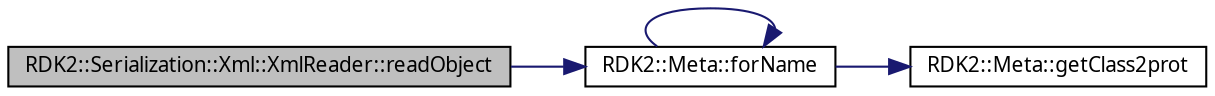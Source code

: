 digraph G
{
  edge [fontname="FreeSans.ttf",fontsize=10,labelfontname="FreeSans.ttf",labelfontsize=10];
  node [fontname="FreeSans.ttf",fontsize=10,shape=record];
  rankdir=LR;
  Node1 [label="RDK2::Serialization::Xml::XmlReader::readObject",height=0.2,width=0.4,color="black", fillcolor="grey75", style="filled" fontcolor="black"];
  Node1 -> Node2 [color="midnightblue",fontsize=10,style="solid",fontname="FreeSans.ttf"];
  Node2 [label="RDK2::Meta::forName",height=0.2,width=0.4,color="black", fillcolor="white", style="filled",URL="$namespace_r_d_k2_1_1_meta.html#1665dcb095d0f5cedb792577b1f1522c"];
  Node2 -> Node2 [color="midnightblue",fontsize=10,style="solid",fontname="FreeSans.ttf"];
  Node2 -> Node3 [color="midnightblue",fontsize=10,style="solid",fontname="FreeSans.ttf"];
  Node3 [label="RDK2::Meta::getClass2prot",height=0.2,width=0.4,color="black", fillcolor="white", style="filled",URL="$namespace_r_d_k2_1_1_meta.html#0d3aef9b5b7c6e11161ac18921fa7435"];
}
